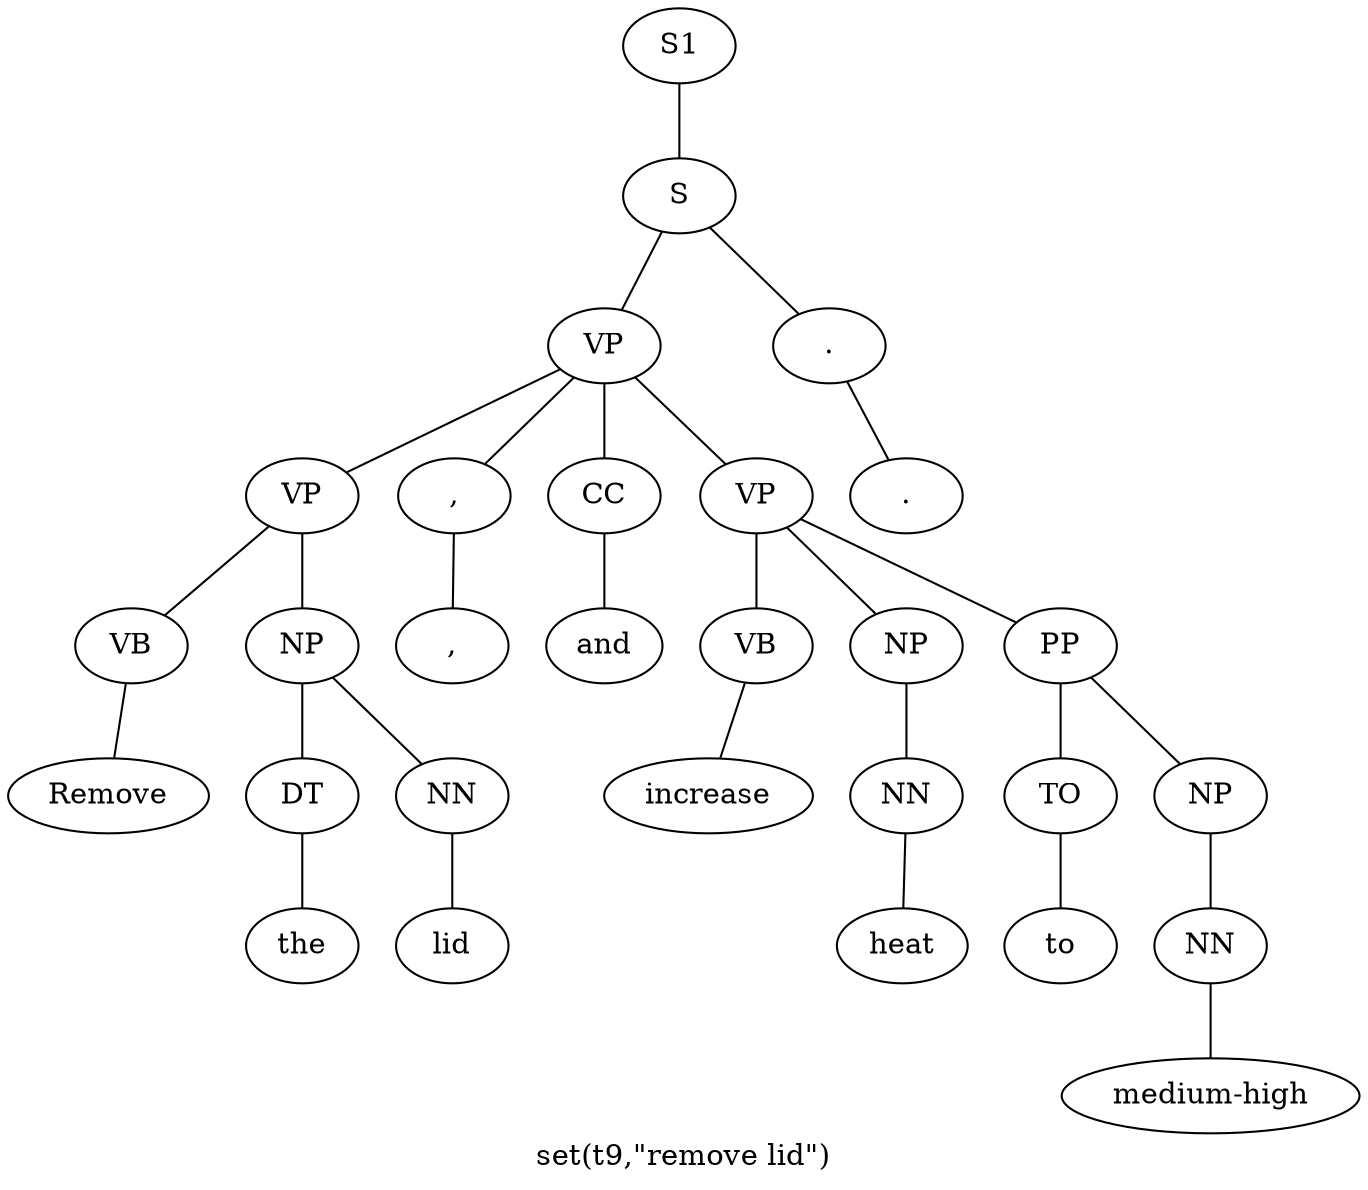 graph SyntaxGraph {
	label = "set(t9,\"remove lid\")";
	Node0 [label="S1"];
	Node1 [label="S"];
	Node2 [label="VP"];
	Node3 [label="VP"];
	Node4 [label="VB"];
	Node5 [label="Remove"];
	Node6 [label="NP"];
	Node7 [label="DT"];
	Node8 [label="the"];
	Node9 [label="NN"];
	Node10 [label="lid"];
	Node11 [label=","];
	Node12 [label=","];
	Node13 [label="CC"];
	Node14 [label="and"];
	Node15 [label="VP"];
	Node16 [label="VB"];
	Node17 [label="increase"];
	Node18 [label="NP"];
	Node19 [label="NN"];
	Node20 [label="heat"];
	Node21 [label="PP"];
	Node22 [label="TO"];
	Node23 [label="to"];
	Node24 [label="NP"];
	Node25 [label="NN"];
	Node26 [label="medium-high"];
	Node27 [label="."];
	Node28 [label="."];

	Node0 -- Node1;
	Node1 -- Node2;
	Node1 -- Node27;
	Node2 -- Node3;
	Node2 -- Node11;
	Node2 -- Node13;
	Node2 -- Node15;
	Node3 -- Node4;
	Node3 -- Node6;
	Node4 -- Node5;
	Node6 -- Node7;
	Node6 -- Node9;
	Node7 -- Node8;
	Node9 -- Node10;
	Node11 -- Node12;
	Node13 -- Node14;
	Node15 -- Node16;
	Node15 -- Node18;
	Node15 -- Node21;
	Node16 -- Node17;
	Node18 -- Node19;
	Node19 -- Node20;
	Node21 -- Node22;
	Node21 -- Node24;
	Node22 -- Node23;
	Node24 -- Node25;
	Node25 -- Node26;
	Node27 -- Node28;
}